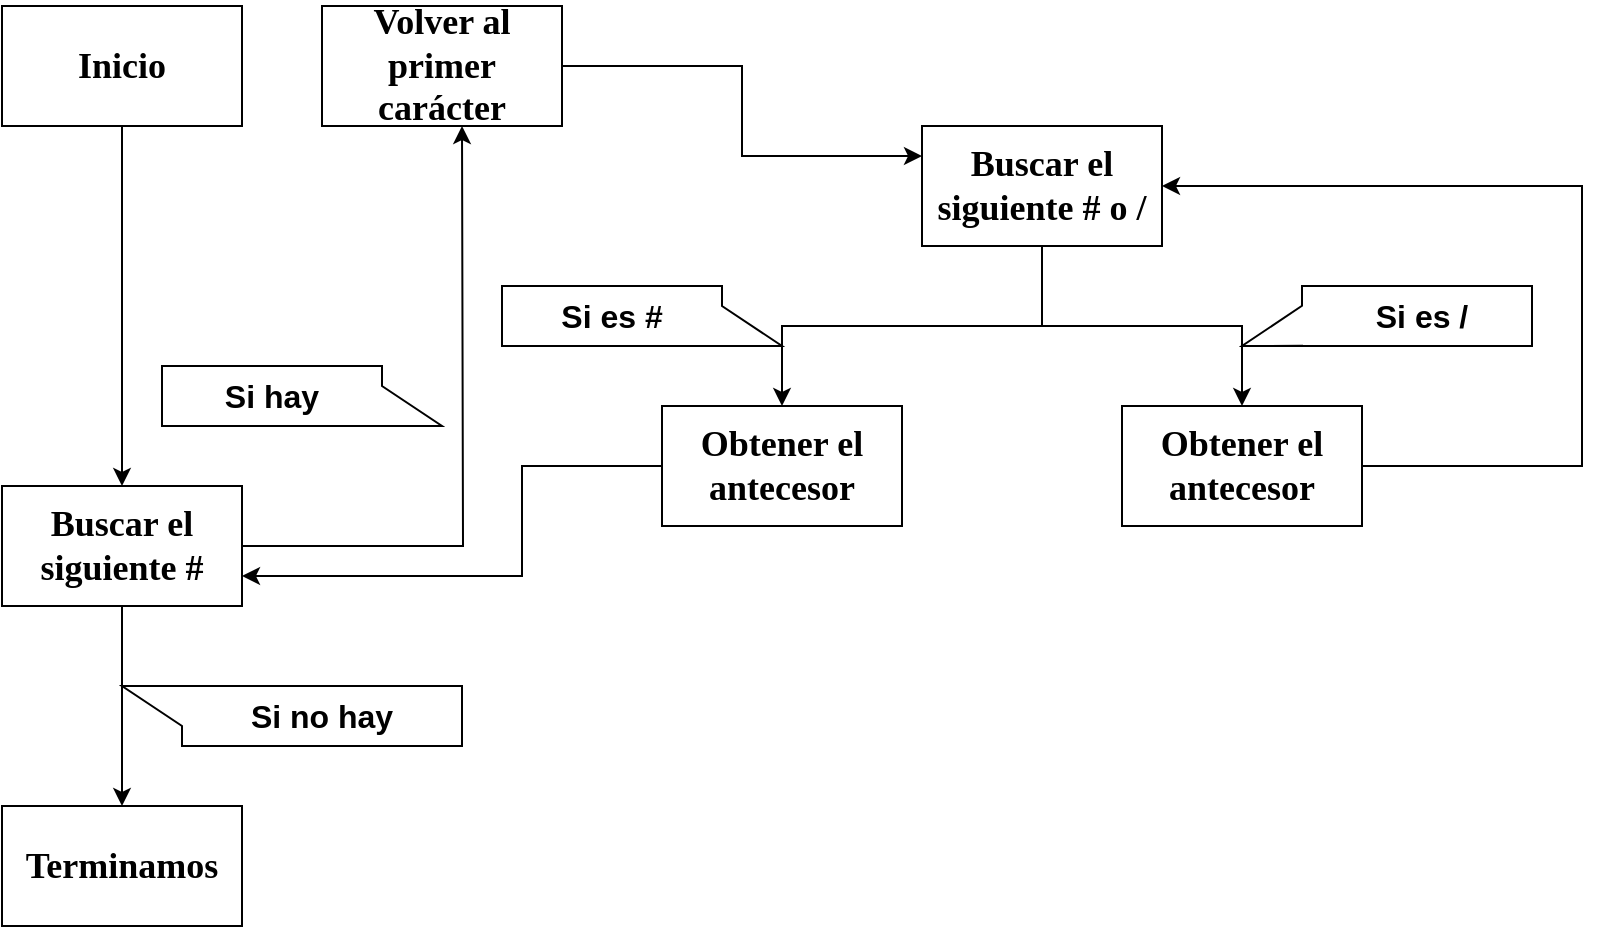 <mxfile version="14.6.9" type="github">
  <diagram id="GFmyuYq_LgXWXnktldNv" name="Page-1">
    <mxGraphModel dx="998" dy="559" grid="1" gridSize="10" guides="1" tooltips="1" connect="1" arrows="1" fold="1" page="1" pageScale="1" pageWidth="827" pageHeight="1169" math="0" shadow="0">
      <root>
        <mxCell id="0" />
        <mxCell id="1" parent="0" />
        <mxCell id="z2W3B4RfYyFA8BWhK1iv-1" value="" style="rounded=0;whiteSpace=wrap;html=1;" vertex="1" parent="1">
          <mxGeometry x="70" y="130" width="120" height="60" as="geometry" />
        </mxCell>
        <mxCell id="z2W3B4RfYyFA8BWhK1iv-2" value="&lt;font style=&quot;font-size: 18px&quot; face=&quot;Tahoma&quot;&gt;&lt;b&gt;Inicio&lt;/b&gt;&lt;/font&gt;" style="text;html=1;strokeColor=none;fillColor=none;align=center;verticalAlign=middle;whiteSpace=wrap;rounded=0;" vertex="1" parent="1">
          <mxGeometry x="110" y="150" width="40" height="20" as="geometry" />
        </mxCell>
        <mxCell id="z2W3B4RfYyFA8BWhK1iv-3" value="" style="endArrow=classic;html=1;entryX=0.5;entryY=0;entryDx=0;entryDy=0;" edge="1" parent="1" source="z2W3B4RfYyFA8BWhK1iv-1" target="z2W3B4RfYyFA8BWhK1iv-4">
          <mxGeometry width="50" height="50" relative="1" as="geometry">
            <mxPoint x="190" y="230" as="sourcePoint" />
            <mxPoint x="140" y="350" as="targetPoint" />
          </mxGeometry>
        </mxCell>
        <mxCell id="z2W3B4RfYyFA8BWhK1iv-4" value="" style="rounded=0;whiteSpace=wrap;html=1;" vertex="1" parent="1">
          <mxGeometry x="70" y="370" width="120" height="60" as="geometry" />
        </mxCell>
        <mxCell id="z2W3B4RfYyFA8BWhK1iv-14" style="edgeStyle=orthogonalEdgeStyle;rounded=0;orthogonalLoop=1;jettySize=auto;html=1;entryX=0.5;entryY=1;entryDx=0;entryDy=0;" edge="1" parent="1" source="z2W3B4RfYyFA8BWhK1iv-5">
          <mxGeometry relative="1" as="geometry">
            <mxPoint x="300" y="190" as="targetPoint" />
          </mxGeometry>
        </mxCell>
        <mxCell id="z2W3B4RfYyFA8BWhK1iv-5" value="&lt;font style=&quot;font-size: 18px&quot; face=&quot;Tahoma&quot;&gt;&lt;b&gt;Buscar el siguiente #&lt;/b&gt;&lt;/font&gt;" style="text;html=1;strokeColor=none;fillColor=none;align=center;verticalAlign=middle;whiteSpace=wrap;rounded=0;" vertex="1" parent="1">
          <mxGeometry x="70" y="390" width="120" height="20" as="geometry" />
        </mxCell>
        <mxCell id="z2W3B4RfYyFA8BWhK1iv-6" value="" style="rounded=0;whiteSpace=wrap;html=1;" vertex="1" parent="1">
          <mxGeometry x="530" y="190" width="120" height="60" as="geometry" />
        </mxCell>
        <mxCell id="z2W3B4RfYyFA8BWhK1iv-30" style="edgeStyle=orthogonalEdgeStyle;rounded=0;orthogonalLoop=1;jettySize=auto;html=1;entryX=0.5;entryY=0;entryDx=0;entryDy=0;" edge="1" parent="1" source="z2W3B4RfYyFA8BWhK1iv-7" target="z2W3B4RfYyFA8BWhK1iv-24">
          <mxGeometry relative="1" as="geometry">
            <Array as="points">
              <mxPoint x="590" y="290" />
              <mxPoint x="460" y="290" />
            </Array>
          </mxGeometry>
        </mxCell>
        <mxCell id="z2W3B4RfYyFA8BWhK1iv-31" style="edgeStyle=orthogonalEdgeStyle;rounded=0;orthogonalLoop=1;jettySize=auto;html=1;entryX=0.5;entryY=0;entryDx=0;entryDy=0;" edge="1" parent="1" source="z2W3B4RfYyFA8BWhK1iv-7" target="z2W3B4RfYyFA8BWhK1iv-26">
          <mxGeometry relative="1" as="geometry" />
        </mxCell>
        <mxCell id="z2W3B4RfYyFA8BWhK1iv-7" value="&lt;font style=&quot;font-size: 18px&quot; face=&quot;Tahoma&quot;&gt;&lt;b&gt;Buscar el siguiente # o /&lt;/b&gt;&lt;/font&gt;" style="text;html=1;strokeColor=none;fillColor=none;align=center;verticalAlign=middle;whiteSpace=wrap;rounded=0;" vertex="1" parent="1">
          <mxGeometry x="530" y="190" width="120" height="60" as="geometry" />
        </mxCell>
        <mxCell id="z2W3B4RfYyFA8BWhK1iv-8" value="" style="rounded=0;whiteSpace=wrap;html=1;" vertex="1" parent="1">
          <mxGeometry x="70" y="530" width="120" height="60" as="geometry" />
        </mxCell>
        <mxCell id="z2W3B4RfYyFA8BWhK1iv-9" value="&lt;font style=&quot;font-size: 18px&quot; face=&quot;Tahoma&quot;&gt;&lt;b&gt;Terminamos&lt;br&gt;&lt;/b&gt;&lt;/font&gt;" style="text;html=1;strokeColor=none;fillColor=none;align=center;verticalAlign=middle;whiteSpace=wrap;rounded=0;" vertex="1" parent="1">
          <mxGeometry x="70" y="550" width="120" height="20" as="geometry" />
        </mxCell>
        <mxCell id="z2W3B4RfYyFA8BWhK1iv-10" value="" style="endArrow=classic;html=1;entryX=0.5;entryY=0;entryDx=0;entryDy=0;" edge="1" parent="1" source="z2W3B4RfYyFA8BWhK1iv-4" target="z2W3B4RfYyFA8BWhK1iv-8">
          <mxGeometry width="50" height="50" relative="1" as="geometry">
            <mxPoint x="130" y="480" as="sourcePoint" />
            <mxPoint x="130" y="500.711" as="targetPoint" />
          </mxGeometry>
        </mxCell>
        <mxCell id="z2W3B4RfYyFA8BWhK1iv-11" value="" style="shape=callout;whiteSpace=wrap;html=1;perimeter=calloutPerimeter;size=30;position=0;position2=0;base=20;direction=south;" vertex="1" parent="1">
          <mxGeometry x="130" y="470" width="170" height="30" as="geometry" />
        </mxCell>
        <mxCell id="z2W3B4RfYyFA8BWhK1iv-12" value="&lt;font style=&quot;font-size: 16px&quot;&gt;&lt;b&gt;Si no hay&lt;/b&gt;&lt;/font&gt;" style="text;html=1;strokeColor=none;fillColor=none;align=center;verticalAlign=middle;whiteSpace=wrap;rounded=0;" vertex="1" parent="1">
          <mxGeometry x="160" y="470" width="140" height="30" as="geometry" />
        </mxCell>
        <mxCell id="z2W3B4RfYyFA8BWhK1iv-15" value="" style="shape=callout;whiteSpace=wrap;html=1;perimeter=calloutPerimeter;size=30;position=0;position2=0;base=20;direction=north;" vertex="1" parent="1">
          <mxGeometry x="150" y="310" width="140" height="30" as="geometry" />
        </mxCell>
        <mxCell id="z2W3B4RfYyFA8BWhK1iv-16" value="&lt;font style=&quot;font-size: 16px&quot;&gt;&lt;b&gt;Si&amp;nbsp;hay&lt;/b&gt;&lt;/font&gt;" style="text;html=1;strokeColor=none;fillColor=none;align=center;verticalAlign=middle;whiteSpace=wrap;rounded=0;" vertex="1" parent="1">
          <mxGeometry x="150" y="310" width="110" height="30" as="geometry" />
        </mxCell>
        <mxCell id="z2W3B4RfYyFA8BWhK1iv-21" value="" style="rounded=0;whiteSpace=wrap;html=1;" vertex="1" parent="1">
          <mxGeometry x="230" y="130" width="120" height="60" as="geometry" />
        </mxCell>
        <mxCell id="z2W3B4RfYyFA8BWhK1iv-23" style="edgeStyle=orthogonalEdgeStyle;rounded=0;orthogonalLoop=1;jettySize=auto;html=1;entryX=0;entryY=0.25;entryDx=0;entryDy=0;" edge="1" parent="1" source="z2W3B4RfYyFA8BWhK1iv-22" target="z2W3B4RfYyFA8BWhK1iv-7">
          <mxGeometry relative="1" as="geometry" />
        </mxCell>
        <mxCell id="z2W3B4RfYyFA8BWhK1iv-22" value="&lt;font style=&quot;font-size: 18px&quot; face=&quot;Tahoma&quot;&gt;&lt;b&gt;Volver al primer carácter&lt;/b&gt;&lt;/font&gt;" style="text;html=1;strokeColor=none;fillColor=none;align=center;verticalAlign=middle;whiteSpace=wrap;rounded=0;" vertex="1" parent="1">
          <mxGeometry x="230" y="150" width="120" height="20" as="geometry" />
        </mxCell>
        <mxCell id="z2W3B4RfYyFA8BWhK1iv-24" value="" style="rounded=0;whiteSpace=wrap;html=1;" vertex="1" parent="1">
          <mxGeometry x="400" y="330" width="120" height="60" as="geometry" />
        </mxCell>
        <mxCell id="z2W3B4RfYyFA8BWhK1iv-37" style="edgeStyle=orthogonalEdgeStyle;rounded=0;orthogonalLoop=1;jettySize=auto;html=1;entryX=1;entryY=0.75;entryDx=0;entryDy=0;" edge="1" parent="1" source="z2W3B4RfYyFA8BWhK1iv-25" target="z2W3B4RfYyFA8BWhK1iv-4">
          <mxGeometry relative="1" as="geometry">
            <Array as="points">
              <mxPoint x="330" y="360" />
              <mxPoint x="330" y="415" />
            </Array>
          </mxGeometry>
        </mxCell>
        <mxCell id="z2W3B4RfYyFA8BWhK1iv-25" value="&lt;font style=&quot;font-size: 18px&quot; face=&quot;Tahoma&quot;&gt;&lt;b&gt;Obtener el antecesor&lt;/b&gt;&lt;/font&gt;" style="text;html=1;strokeColor=none;fillColor=none;align=center;verticalAlign=middle;whiteSpace=wrap;rounded=0;" vertex="1" parent="1">
          <mxGeometry x="400" y="350" width="120" height="20" as="geometry" />
        </mxCell>
        <mxCell id="z2W3B4RfYyFA8BWhK1iv-26" value="" style="rounded=0;whiteSpace=wrap;html=1;" vertex="1" parent="1">
          <mxGeometry x="630" y="330" width="120" height="60" as="geometry" />
        </mxCell>
        <mxCell id="z2W3B4RfYyFA8BWhK1iv-38" style="edgeStyle=orthogonalEdgeStyle;rounded=0;orthogonalLoop=1;jettySize=auto;html=1;entryX=1;entryY=0.5;entryDx=0;entryDy=0;" edge="1" parent="1" source="z2W3B4RfYyFA8BWhK1iv-27" target="z2W3B4RfYyFA8BWhK1iv-7">
          <mxGeometry relative="1" as="geometry">
            <Array as="points">
              <mxPoint x="860" y="360" />
              <mxPoint x="860" y="220" />
            </Array>
          </mxGeometry>
        </mxCell>
        <mxCell id="z2W3B4RfYyFA8BWhK1iv-27" value="&lt;font style=&quot;font-size: 18px&quot; face=&quot;Tahoma&quot;&gt;&lt;b&gt;Obtener el antecesor&lt;/b&gt;&lt;/font&gt;" style="text;html=1;strokeColor=none;fillColor=none;align=center;verticalAlign=middle;whiteSpace=wrap;rounded=0;" vertex="1" parent="1">
          <mxGeometry x="630" y="350" width="120" height="20" as="geometry" />
        </mxCell>
        <mxCell id="z2W3B4RfYyFA8BWhK1iv-33" value="" style="shape=callout;whiteSpace=wrap;html=1;perimeter=calloutPerimeter;size=30;position=0;position2=0;base=20;direction=north;" vertex="1" parent="1">
          <mxGeometry x="320" y="270" width="140" height="30" as="geometry" />
        </mxCell>
        <mxCell id="z2W3B4RfYyFA8BWhK1iv-34" value="&lt;font style=&quot;font-size: 16px&quot;&gt;&lt;b&gt;Si es #&lt;/b&gt;&lt;/font&gt;" style="text;html=1;strokeColor=none;fillColor=none;align=center;verticalAlign=middle;whiteSpace=wrap;rounded=0;" vertex="1" parent="1">
          <mxGeometry x="320" y="270" width="110" height="30" as="geometry" />
        </mxCell>
        <mxCell id="z2W3B4RfYyFA8BWhK1iv-35" value="" style="shape=callout;whiteSpace=wrap;html=1;perimeter=calloutPerimeter;size=30;position=0.33;position2=1;base=20;direction=south;" vertex="1" parent="1">
          <mxGeometry x="690" y="270" width="145" height="30" as="geometry" />
        </mxCell>
        <mxCell id="z2W3B4RfYyFA8BWhK1iv-36" value="&lt;font style=&quot;font-size: 16px&quot;&gt;&lt;b&gt;Si es /&lt;/b&gt;&lt;/font&gt;" style="text;html=1;strokeColor=none;fillColor=none;align=center;verticalAlign=middle;whiteSpace=wrap;rounded=0;" vertex="1" parent="1">
          <mxGeometry x="725" y="270" width="110" height="30" as="geometry" />
        </mxCell>
      </root>
    </mxGraphModel>
  </diagram>
</mxfile>
